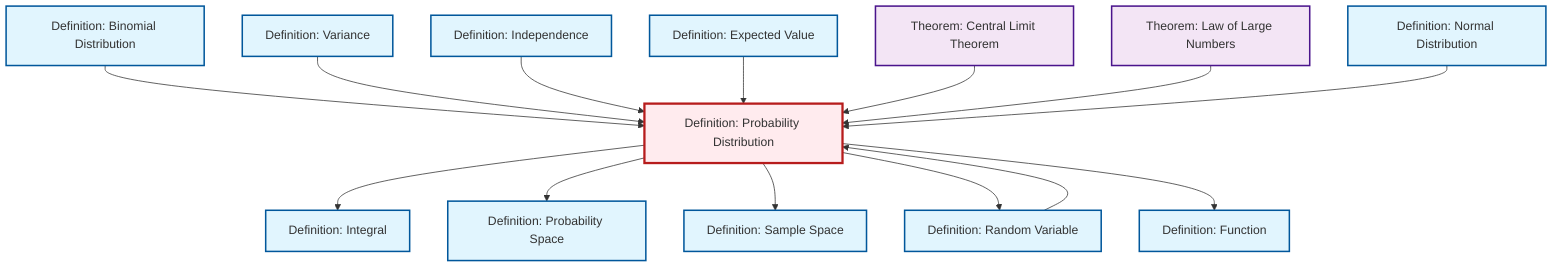 graph TD
    classDef definition fill:#e1f5fe,stroke:#01579b,stroke-width:2px
    classDef theorem fill:#f3e5f5,stroke:#4a148c,stroke-width:2px
    classDef axiom fill:#fff3e0,stroke:#e65100,stroke-width:2px
    classDef example fill:#e8f5e9,stroke:#1b5e20,stroke-width:2px
    classDef current fill:#ffebee,stroke:#b71c1c,stroke-width:3px
    def-independence["Definition: Independence"]:::definition
    def-sample-space["Definition: Sample Space"]:::definition
    thm-law-of-large-numbers["Theorem: Law of Large Numbers"]:::theorem
    thm-central-limit["Theorem: Central Limit Theorem"]:::theorem
    def-binomial-distribution["Definition: Binomial Distribution"]:::definition
    def-variance["Definition: Variance"]:::definition
    def-expectation["Definition: Expected Value"]:::definition
    def-random-variable["Definition: Random Variable"]:::definition
    def-function["Definition: Function"]:::definition
    def-normal-distribution["Definition: Normal Distribution"]:::definition
    def-probability-space["Definition: Probability Space"]:::definition
    def-integral["Definition: Integral"]:::definition
    def-probability-distribution["Definition: Probability Distribution"]:::definition
    def-probability-distribution --> def-integral
    def-binomial-distribution --> def-probability-distribution
    def-variance --> def-probability-distribution
    def-probability-distribution --> def-probability-space
    def-probability-distribution --> def-sample-space
    def-independence --> def-probability-distribution
    def-expectation --> def-probability-distribution
    def-random-variable --> def-probability-distribution
    def-probability-distribution --> def-random-variable
    thm-central-limit --> def-probability-distribution
    thm-law-of-large-numbers --> def-probability-distribution
    def-probability-distribution --> def-function
    def-normal-distribution --> def-probability-distribution
    class def-probability-distribution current